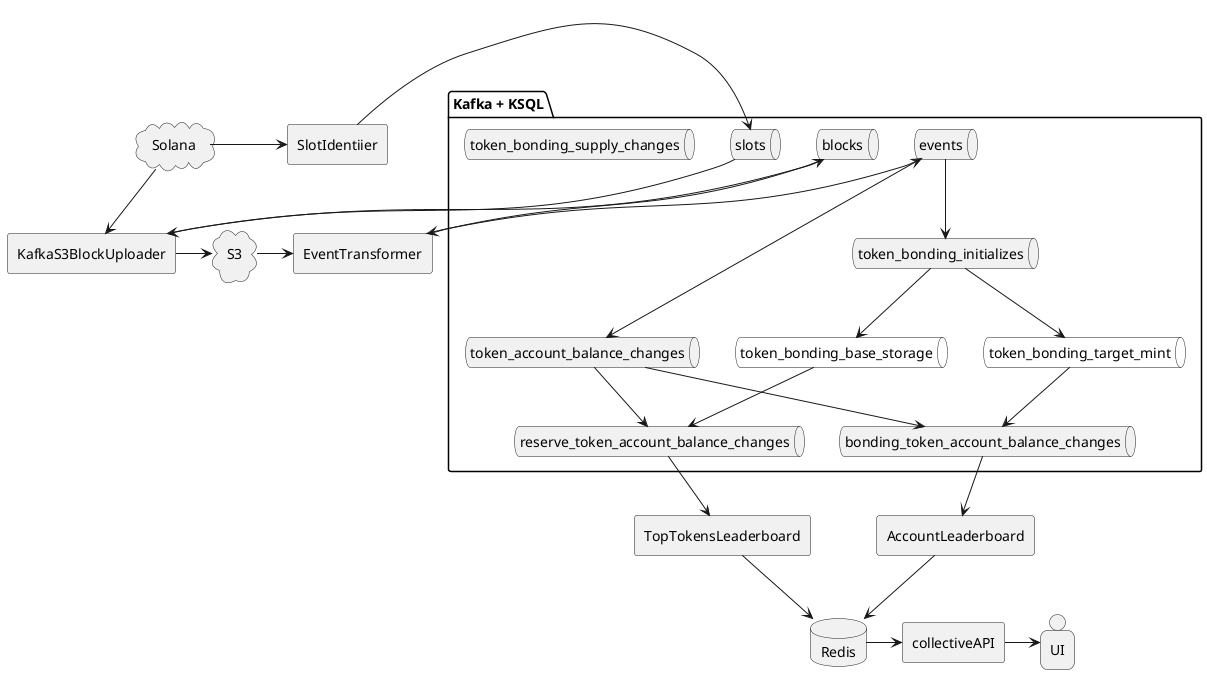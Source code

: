 @startuml architecture

package "Kafka + KSQL" as k {
  queue blocks
  queue slots
  queue token_account_balance_changes
  queue bonding_token_account_balance_changes
  queue reserve_token_account_balance_changes
  queue token_bonding_initializes
  queue token_bonding_base_storage #fff
  queue token_bonding_target_mint #fff
  queue events
  queue token_bonding_supply_changes

    
  events --> token_bonding_initializes

  events --> token_account_balance_changes
  token_bonding_initializes --> token_bonding_target_mint
  token_bonding_target_mint --> bonding_token_account_balance_changes
  token_bonding_initializes --> token_bonding_base_storage
  token_account_balance_changes --> bonding_token_account_balance_changes
  token_account_balance_changes --> reserve_token_account_balance_changes
  token_bonding_base_storage --> reserve_token_account_balance_changes
}

agent KafkaS3BlockUploader
agent AccountLeaderboard
agent TopTokensLeaderboard
agent collectiveAPI
agent SlotIdentiier

cloud Solana
cloud S3
database Redis
person UI

Solana -> SlotIdentiier
SlotIdentiier -> slots
Solana --> KafkaS3BlockUploader
slots --> KafkaS3BlockUploader
KafkaS3BlockUploader -> blocks
KafkaS3BlockUploader -> S3

agent EventTransformer

S3 -> EventTransformer
blocks --> EventTransformer
EventTransformer -> events

TopTokensLeaderboard --> Redis

bonding_token_account_balance_changes --> AccountLeaderboard
reserve_token_account_balance_changes --> TopTokensLeaderboard
AccountLeaderboard --> Redis

Redis -> collectiveAPI

collectiveAPI -> UI
@enduml
